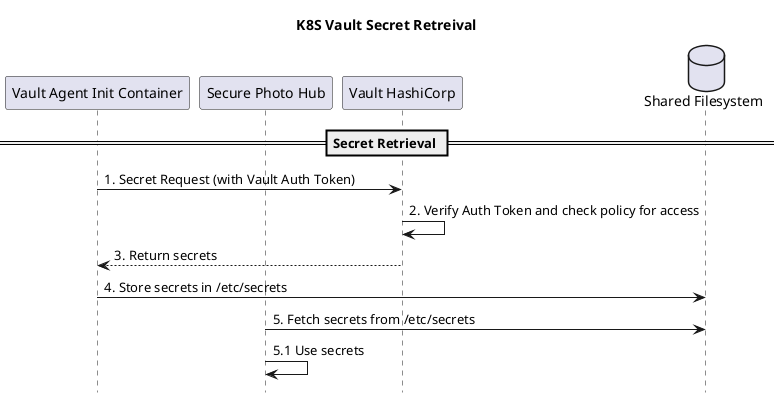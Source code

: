 @startuml
hide footbox
title K8S Vault Secret Retreival

participant "Vault Agent Init Container" as VaultAgent
participant "Secure Photo Hub" as SecurePhotoHub
participant "Vault HashiCorp" as Vault
database "Shared Filesystem" as Filesystem

== Secret Retrieval ==
VaultAgent -> Vault: 1. Secret Request (with Vault Auth Token)
Vault -> Vault: 2. Verify Auth Token and check policy for access
Vault --> VaultAgent: 3. Return secrets
VaultAgent -> Filesystem: 4. Store secrets in /etc/secrets
SecurePhotoHub -> Filesystem: 5. Fetch secrets from /etc/secrets
SecurePhotoHub -> SecurePhotoHub: 5.1 Use secrets

@enduml